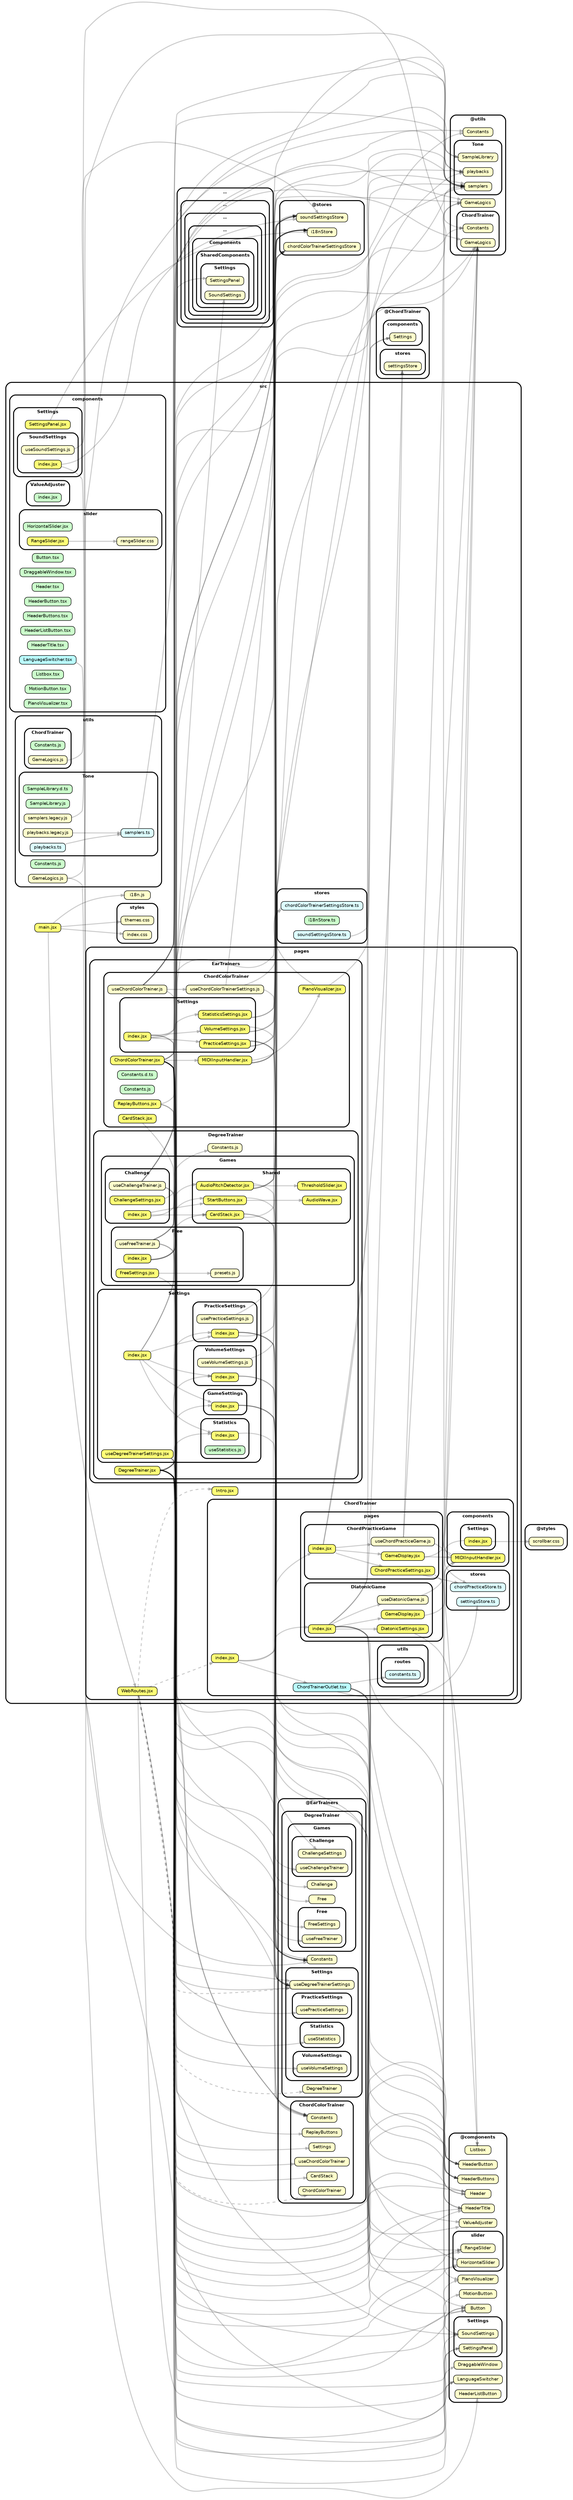 strict digraph "dependency-cruiser output"{
    rankdir="LR" splines="true" overlap="false" nodesep="0.16" ranksep="0.18" fontname="Helvetica-bold" fontsize="9" style="rounded,bold,filled" fillcolor="#ffffff" compound="true"
    node [shape="box" style="rounded, filled" height="0.2" color="black" fillcolor="#ffffcc" fontcolor="black" fontname="Helvetica" fontsize="9"]
    edge [arrowhead="normal" arrowsize="0.6" penwidth="2.0" color="#00000033" fontname="Helvetica" fontsize="9"]

    subgraph "cluster_.." {label=".." subgraph "cluster_../.." {label=".." subgraph "cluster_../../.." {label=".." subgraph "cluster_../../../.." {label=".." subgraph "cluster_../../../../Components" {label="Components" subgraph "cluster_../../../../Components/SharedComponents" {label="SharedComponents" subgraph "cluster_../../../../Components/SharedComponents/Settings" {label="Settings" "../../../../Components/SharedComponents/Settings/SettingsPanel" [label=<SettingsPanel> tooltip="SettingsPanel" ] } } } } } } }
    subgraph "cluster_.." {label=".." subgraph "cluster_../.." {label=".." subgraph "cluster_../../.." {label=".." subgraph "cluster_../../../.." {label=".." subgraph "cluster_../../../../Components" {label="Components" subgraph "cluster_../../../../Components/SharedComponents" {label="SharedComponents" subgraph "cluster_../../../../Components/SharedComponents/Settings" {label="Settings" "../../../../Components/SharedComponents/Settings/SoundSettings" [label=<SoundSettings> tooltip="SoundSettings" ] } } } } } } }
    subgraph "cluster_@ChordTrainer" {label="@ChordTrainer" subgraph "cluster_@ChordTrainer/components" {label="components" "@ChordTrainer/components/Settings" [label=<Settings> tooltip="Settings" ] } }
    subgraph "cluster_@ChordTrainer" {label="@ChordTrainer" subgraph "cluster_@ChordTrainer/stores" {label="stores" "@ChordTrainer/stores/settingsStore" [label=<settingsStore> tooltip="settingsStore" ] } }
    subgraph "cluster_@EarTrainers" {label="@EarTrainers" subgraph "cluster_@EarTrainers/ChordColorTrainer" {label="ChordColorTrainer" "@EarTrainers/ChordColorTrainer/CardStack" [label=<CardStack> tooltip="CardStack" ] } }
    subgraph "cluster_@EarTrainers" {label="@EarTrainers" subgraph "cluster_@EarTrainers/ChordColorTrainer" {label="ChordColorTrainer" "@EarTrainers/ChordColorTrainer/ChordColorTrainer" [label=<ChordColorTrainer> tooltip="ChordColorTrainer" ] } }
    subgraph "cluster_@EarTrainers" {label="@EarTrainers" subgraph "cluster_@EarTrainers/ChordColorTrainer" {label="ChordColorTrainer" "@EarTrainers/ChordColorTrainer/Constants" [label=<Constants> tooltip="Constants" ] } }
    subgraph "cluster_@EarTrainers" {label="@EarTrainers" subgraph "cluster_@EarTrainers/ChordColorTrainer" {label="ChordColorTrainer" "@EarTrainers/ChordColorTrainer/ReplayButtons" [label=<ReplayButtons> tooltip="ReplayButtons" ] } }
    subgraph "cluster_@EarTrainers" {label="@EarTrainers" subgraph "cluster_@EarTrainers/ChordColorTrainer" {label="ChordColorTrainer" "@EarTrainers/ChordColorTrainer/Settings" [label=<Settings> tooltip="Settings" ] } }
    subgraph "cluster_@EarTrainers" {label="@EarTrainers" subgraph "cluster_@EarTrainers/ChordColorTrainer" {label="ChordColorTrainer" "@EarTrainers/ChordColorTrainer/useChordColorTrainer" [label=<useChordColorTrainer> tooltip="useChordColorTrainer" ] } }
    subgraph "cluster_@EarTrainers" {label="@EarTrainers" subgraph "cluster_@EarTrainers/DegreeTrainer" {label="DegreeTrainer" "@EarTrainers/DegreeTrainer/Constants" [label=<Constants> tooltip="Constants" ] } }
    subgraph "cluster_@EarTrainers" {label="@EarTrainers" subgraph "cluster_@EarTrainers/DegreeTrainer" {label="DegreeTrainer" "@EarTrainers/DegreeTrainer/DegreeTrainer" [label=<DegreeTrainer> tooltip="DegreeTrainer" ] } }
    subgraph "cluster_@EarTrainers" {label="@EarTrainers" subgraph "cluster_@EarTrainers/DegreeTrainer" {label="DegreeTrainer" subgraph "cluster_@EarTrainers/DegreeTrainer/Games" {label="Games" "@EarTrainers/DegreeTrainer/Games/Challenge" [label=<Challenge> tooltip="Challenge" ] } } }
    subgraph "cluster_@EarTrainers" {label="@EarTrainers" subgraph "cluster_@EarTrainers/DegreeTrainer" {label="DegreeTrainer" subgraph "cluster_@EarTrainers/DegreeTrainer/Games" {label="Games" subgraph "cluster_@EarTrainers/DegreeTrainer/Games/Challenge" {label="Challenge" "@EarTrainers/DegreeTrainer/Games/Challenge/ChallengeSettings" [label=<ChallengeSettings> tooltip="ChallengeSettings" ] } } } }
    subgraph "cluster_@EarTrainers" {label="@EarTrainers" subgraph "cluster_@EarTrainers/DegreeTrainer" {label="DegreeTrainer" subgraph "cluster_@EarTrainers/DegreeTrainer/Games" {label="Games" subgraph "cluster_@EarTrainers/DegreeTrainer/Games/Challenge" {label="Challenge" "@EarTrainers/DegreeTrainer/Games/Challenge/useChallengeTrainer" [label=<useChallengeTrainer> tooltip="useChallengeTrainer" ] } } } }
    subgraph "cluster_@EarTrainers" {label="@EarTrainers" subgraph "cluster_@EarTrainers/DegreeTrainer" {label="DegreeTrainer" subgraph "cluster_@EarTrainers/DegreeTrainer/Games" {label="Games" "@EarTrainers/DegreeTrainer/Games/Free" [label=<Free> tooltip="Free" ] } } }
    subgraph "cluster_@EarTrainers" {label="@EarTrainers" subgraph "cluster_@EarTrainers/DegreeTrainer" {label="DegreeTrainer" subgraph "cluster_@EarTrainers/DegreeTrainer/Games" {label="Games" subgraph "cluster_@EarTrainers/DegreeTrainer/Games/Free" {label="Free" "@EarTrainers/DegreeTrainer/Games/Free/FreeSettings" [label=<FreeSettings> tooltip="FreeSettings" ] } } } }
    subgraph "cluster_@EarTrainers" {label="@EarTrainers" subgraph "cluster_@EarTrainers/DegreeTrainer" {label="DegreeTrainer" subgraph "cluster_@EarTrainers/DegreeTrainer/Games" {label="Games" subgraph "cluster_@EarTrainers/DegreeTrainer/Games/Free" {label="Free" "@EarTrainers/DegreeTrainer/Games/Free/useFreeTrainer" [label=<useFreeTrainer> tooltip="useFreeTrainer" ] } } } }
    subgraph "cluster_@EarTrainers" {label="@EarTrainers" subgraph "cluster_@EarTrainers/DegreeTrainer" {label="DegreeTrainer" subgraph "cluster_@EarTrainers/DegreeTrainer/Settings" {label="Settings" subgraph "cluster_@EarTrainers/DegreeTrainer/Settings/PracticeSettings" {label="PracticeSettings" "@EarTrainers/DegreeTrainer/Settings/PracticeSettings/usePracticeSettings" [label=<usePracticeSettings> tooltip="usePracticeSettings" ] } } } }
    subgraph "cluster_@EarTrainers" {label="@EarTrainers" subgraph "cluster_@EarTrainers/DegreeTrainer" {label="DegreeTrainer" subgraph "cluster_@EarTrainers/DegreeTrainer/Settings" {label="Settings" subgraph "cluster_@EarTrainers/DegreeTrainer/Settings/Statistics" {label="Statistics" "@EarTrainers/DegreeTrainer/Settings/Statistics/useStatistics" [label=<useStatistics> tooltip="useStatistics" ] } } } }
    subgraph "cluster_@EarTrainers" {label="@EarTrainers" subgraph "cluster_@EarTrainers/DegreeTrainer" {label="DegreeTrainer" subgraph "cluster_@EarTrainers/DegreeTrainer/Settings" {label="Settings" subgraph "cluster_@EarTrainers/DegreeTrainer/Settings/VolumeSettings" {label="VolumeSettings" "@EarTrainers/DegreeTrainer/Settings/VolumeSettings/useVolumeSettings" [label=<useVolumeSettings> tooltip="useVolumeSettings" ] } } } }
    subgraph "cluster_@EarTrainers" {label="@EarTrainers" subgraph "cluster_@EarTrainers/DegreeTrainer" {label="DegreeTrainer" subgraph "cluster_@EarTrainers/DegreeTrainer/Settings" {label="Settings" "@EarTrainers/DegreeTrainer/Settings/useDegreeTrainerSettings" [label=<useDegreeTrainerSettings> tooltip="useDegreeTrainerSettings" ] } } }
    subgraph "cluster_@components" {label="@components" "@components/Button" [label=<Button> tooltip="Button" ] }
    subgraph "cluster_@components" {label="@components" "@components/DraggableWindow" [label=<DraggableWindow> tooltip="DraggableWindow" ] }
    subgraph "cluster_@components" {label="@components" "@components/Header" [label=<Header> tooltip="Header" ] }
    subgraph "cluster_@components" {label="@components" "@components/HeaderButton" [label=<HeaderButton> tooltip="HeaderButton" ] }
    subgraph "cluster_@components" {label="@components" "@components/HeaderButtons" [label=<HeaderButtons> tooltip="HeaderButtons" ] }
    subgraph "cluster_@components" {label="@components" "@components/HeaderListButton" [label=<HeaderListButton> tooltip="HeaderListButton" ] }
    subgraph "cluster_@components" {label="@components" "@components/HeaderTitle" [label=<HeaderTitle> tooltip="HeaderTitle" ] }
    subgraph "cluster_@components" {label="@components" "@components/LanguageSwitcher" [label=<LanguageSwitcher> tooltip="LanguageSwitcher" ] }
    subgraph "cluster_@components" {label="@components" "@components/Listbox" [label=<Listbox> tooltip="Listbox" ] }
    subgraph "cluster_@components" {label="@components" "@components/MotionButton" [label=<MotionButton> tooltip="MotionButton" ] }
    subgraph "cluster_@components" {label="@components" "@components/PianoVisualizer" [label=<PianoVisualizer> tooltip="PianoVisualizer" ] }
    subgraph "cluster_@components" {label="@components" subgraph "cluster_@components/Settings" {label="Settings" "@components/Settings/SettingsPanel" [label=<SettingsPanel> tooltip="SettingsPanel" ] } }
    subgraph "cluster_@components" {label="@components" subgraph "cluster_@components/Settings" {label="Settings" "@components/Settings/SoundSettings" [label=<SoundSettings> tooltip="SoundSettings" ] } }
    subgraph "cluster_@components" {label="@components" "@components/ValueAdjuster" [label=<ValueAdjuster> tooltip="ValueAdjuster" ] }
    subgraph "cluster_@components" {label="@components" subgraph "cluster_@components/slider" {label="slider" "@components/slider/HorizontalSlider" [label=<HorizontalSlider> tooltip="HorizontalSlider" ] } }
    subgraph "cluster_@components" {label="@components" subgraph "cluster_@components/slider" {label="slider" "@components/slider/RangeSlider" [label=<RangeSlider> tooltip="RangeSlider" ] } }
    subgraph "cluster_@stores" {label="@stores" "@stores/chordColorTrainerSettingsStore" [label=<chordColorTrainerSettingsStore> tooltip="chordColorTrainerSettingsStore" ] }
    subgraph "cluster_@stores" {label="@stores" "@stores/i18nStore" [label=<i18nStore> tooltip="i18nStore" ] }
    subgraph "cluster_@stores" {label="@stores" "@stores/soundSettingsStore" [label=<soundSettingsStore> tooltip="soundSettingsStore" ] }
    subgraph "cluster_@styles" {label="@styles" "@styles/scrollbar.css" [label=<scrollbar.css> tooltip="scrollbar.css" ] }
    subgraph "cluster_@utils" {label="@utils" subgraph "cluster_@utils/ChordTrainer" {label="ChordTrainer" "@utils/ChordTrainer/Constants" [label=<Constants> tooltip="Constants" ] } }
    subgraph "cluster_@utils" {label="@utils" subgraph "cluster_@utils/ChordTrainer" {label="ChordTrainer" "@utils/ChordTrainer/GameLogics" [label=<GameLogics> tooltip="GameLogics" ] } }
    subgraph "cluster_@utils" {label="@utils" "@utils/Constants" [label=<Constants> tooltip="Constants" ] }
    subgraph "cluster_@utils" {label="@utils" "@utils/GameLogics" [label=<GameLogics> tooltip="GameLogics" ] }
    subgraph "cluster_@utils" {label="@utils" subgraph "cluster_@utils/Tone" {label="Tone" "@utils/Tone/SampleLibrary" [label=<SampleLibrary> tooltip="SampleLibrary" ] } }
    subgraph "cluster_@utils" {label="@utils" subgraph "cluster_@utils/Tone" {label="Tone" "@utils/Tone/playbacks" [label=<playbacks> tooltip="playbacks" ] } }
    subgraph "cluster_@utils" {label="@utils" subgraph "cluster_@utils/Tone" {label="Tone" "@utils/Tone/samplers" [label=<samplers> tooltip="samplers" ] } }
    subgraph "cluster_src" {label="src" subgraph "cluster_src/components" {label="components" "src/components/Button.tsx" [label=<Button.tsx> tooltip="Button.tsx" URL="src/components/Button.tsx" fillcolor="#ccffcc"] } }
    subgraph "cluster_src" {label="src" subgraph "cluster_src/components" {label="components" "src/components/DraggableWindow.tsx" [label=<DraggableWindow.tsx> tooltip="DraggableWindow.tsx" URL="src/components/DraggableWindow.tsx" fillcolor="#ccffcc"] } }
    subgraph "cluster_src" {label="src" subgraph "cluster_src/components" {label="components" "src/components/Header.tsx" [label=<Header.tsx> tooltip="Header.tsx" URL="src/components/Header.tsx" fillcolor="#ccffcc"] } }
    subgraph "cluster_src" {label="src" subgraph "cluster_src/components" {label="components" "src/components/HeaderButton.tsx" [label=<HeaderButton.tsx> tooltip="HeaderButton.tsx" URL="src/components/HeaderButton.tsx" fillcolor="#ccffcc"] } }
    subgraph "cluster_src" {label="src" subgraph "cluster_src/components" {label="components" "src/components/HeaderButtons.tsx" [label=<HeaderButtons.tsx> tooltip="HeaderButtons.tsx" URL="src/components/HeaderButtons.tsx" fillcolor="#ccffcc"] } }
    subgraph "cluster_src" {label="src" subgraph "cluster_src/components" {label="components" "src/components/HeaderListButton.tsx" [label=<HeaderListButton.tsx> tooltip="HeaderListButton.tsx" URL="src/components/HeaderListButton.tsx" fillcolor="#ccffcc"] } }
    subgraph "cluster_src" {label="src" subgraph "cluster_src/components" {label="components" "src/components/HeaderTitle.tsx" [label=<HeaderTitle.tsx> tooltip="HeaderTitle.tsx" URL="src/components/HeaderTitle.tsx" fillcolor="#ccffcc"] } }
    subgraph "cluster_src" {label="src" subgraph "cluster_src/components" {label="components" "src/components/LanguageSwitcher.tsx" [label=<LanguageSwitcher.tsx> tooltip="LanguageSwitcher.tsx" URL="src/components/LanguageSwitcher.tsx" fillcolor="#bbfeff"] } }
    "src/components/LanguageSwitcher.tsx" -> "@components/HeaderListButton"
    subgraph "cluster_src" {label="src" subgraph "cluster_src/components" {label="components" "src/components/Listbox.tsx" [label=<Listbox.tsx> tooltip="Listbox.tsx" URL="src/components/Listbox.tsx" fillcolor="#ccffcc"] } }
    subgraph "cluster_src" {label="src" subgraph "cluster_src/components" {label="components" "src/components/MotionButton.tsx" [label=<MotionButton.tsx> tooltip="MotionButton.tsx" URL="src/components/MotionButton.tsx" fillcolor="#ccffcc"] } }
    subgraph "cluster_src" {label="src" subgraph "cluster_src/components" {label="components" "src/components/PianoVisualizer.tsx" [label=<PianoVisualizer.tsx> tooltip="PianoVisualizer.tsx" URL="src/components/PianoVisualizer.tsx" fillcolor="#ccffcc"] } }
    subgraph "cluster_src" {label="src" subgraph "cluster_src/components" {label="components" subgraph "cluster_src/components/Settings" {label="Settings" "src/components/Settings/SettingsPanel.jsx" [label=<SettingsPanel.jsx> tooltip="SettingsPanel.jsx" URL="src/components/Settings/SettingsPanel.jsx" fillcolor="#ffff77"] } } }
    "src/components/Settings/SettingsPanel.jsx" -> "@stores/i18nStore"
    subgraph "cluster_src" {label="src" subgraph "cluster_src/components" {label="components" subgraph "cluster_src/components/Settings" {label="Settings" subgraph "cluster_src/components/Settings/SoundSettings" {label="SoundSettings" "src/components/Settings/SoundSettings/index.jsx" [label=<index.jsx> tooltip="index.jsx" URL="src/components/Settings/SoundSettings/index.jsx" fillcolor="#ffff77"] } } } }
    "src/components/Settings/SoundSettings/index.jsx" -> "@components/slider/HorizontalSlider"
    "src/components/Settings/SoundSettings/index.jsx" -> "@stores/soundSettingsStore"
    subgraph "cluster_src" {label="src" subgraph "cluster_src/components" {label="components" subgraph "cluster_src/components/Settings" {label="Settings" subgraph "cluster_src/components/Settings/SoundSettings" {label="SoundSettings" "src/components/Settings/SoundSettings/useSoundSettings.js" [label=<useSoundSettings.js> tooltip="useSoundSettings.js" URL="src/components/Settings/SoundSettings/useSoundSettings.js" ] } } } }
    "src/components/Settings/SoundSettings/useSoundSettings.js" -> "@stores/soundSettingsStore"
    subgraph "cluster_src" {label="src" subgraph "cluster_src/components" {label="components" subgraph "cluster_src/components/ValueAdjuster" {label="ValueAdjuster" "src/components/ValueAdjuster/index.jsx" [label=<index.jsx> tooltip="index.jsx" URL="src/components/ValueAdjuster/index.jsx" fillcolor="#ccffcc"] } } }
    subgraph "cluster_src" {label="src" subgraph "cluster_src/components" {label="components" subgraph "cluster_src/components/slider" {label="slider" "src/components/slider/HorizontalSlider.jsx" [label=<HorizontalSlider.jsx> tooltip="HorizontalSlider.jsx" URL="src/components/slider/HorizontalSlider.jsx" fillcolor="#ccffcc"] } } }
    subgraph "cluster_src" {label="src" subgraph "cluster_src/components" {label="components" subgraph "cluster_src/components/slider" {label="slider" "src/components/slider/RangeSlider.jsx" [label=<RangeSlider.jsx> tooltip="RangeSlider.jsx" URL="src/components/slider/RangeSlider.jsx" fillcolor="#ffff77"] } } }
    "src/components/slider/RangeSlider.jsx" -> "src/components/slider/rangeSlider.css"
    subgraph "cluster_src" {label="src" subgraph "cluster_src/components" {label="components" subgraph "cluster_src/components/slider" {label="slider" "src/components/slider/rangeSlider.css" [label=<rangeSlider.css> tooltip="rangeSlider.css" URL="src/components/slider/rangeSlider.css" ] } } }
    subgraph "cluster_src" {label="src" "src/i18n.js" [label=<i18n.js> tooltip="i18n.js" URL="src/i18n.js" ] }
    subgraph "cluster_src" {label="src" "src/main.jsx" [label=<main.jsx> tooltip="main.jsx" URL="src/main.jsx" fillcolor="#ffff77"] }
    "src/main.jsx" -> "src/i18n.js"
    "src/main.jsx" -> "src/pages/WebRoutes.jsx"
    "src/main.jsx" -> "src/styles/index.css"
    "src/main.jsx" -> "src/styles/themes.css"
    subgraph "cluster_src" {label="src" subgraph "cluster_src/pages" {label="pages" subgraph "cluster_src/pages/ChordTrainer" {label="ChordTrainer" "src/pages/ChordTrainer/ChordTrainerOutlet.tsx" [label=<ChordTrainerOutlet.tsx> tooltip="ChordTrainerOutlet.tsx" URL="src/pages/ChordTrainer/ChordTrainerOutlet.tsx" fillcolor="#bbfeff"] } } }
    "src/pages/ChordTrainer/ChordTrainerOutlet.tsx" -> "src/pages/ChordTrainer/stores/settingsStore.ts"
    "src/pages/ChordTrainer/ChordTrainerOutlet.tsx" -> "src/pages/ChordTrainer/utils/routes/constants.ts"
    "src/pages/ChordTrainer/ChordTrainerOutlet.tsx" -> "@components/Header"
    "src/pages/ChordTrainer/ChordTrainerOutlet.tsx" -> "@components/HeaderButton"
    "src/pages/ChordTrainer/ChordTrainerOutlet.tsx" -> "@components/HeaderButtons"
    "src/pages/ChordTrainer/ChordTrainerOutlet.tsx" -> "@components/HeaderTitle"
    subgraph "cluster_src" {label="src" subgraph "cluster_src/pages" {label="pages" subgraph "cluster_src/pages/ChordTrainer" {label="ChordTrainer" subgraph "cluster_src/pages/ChordTrainer/components" {label="components" "src/pages/ChordTrainer/components/MIDIInputHandler.jsx" [label=<MIDIInputHandler.jsx> tooltip="MIDIInputHandler.jsx" URL="src/pages/ChordTrainer/components/MIDIInputHandler.jsx" fillcolor="#ffff77"] } } } }
    "src/pages/ChordTrainer/components/MIDIInputHandler.jsx" -> "@components/PianoVisualizer"
    "src/pages/ChordTrainer/components/MIDIInputHandler.jsx" -> "@utils/ChordTrainer/GameLogics"
    "src/pages/ChordTrainer/components/MIDIInputHandler.jsx" -> "@utils/Tone/samplers"
    subgraph "cluster_src" {label="src" subgraph "cluster_src/pages" {label="pages" subgraph "cluster_src/pages/ChordTrainer" {label="ChordTrainer" subgraph "cluster_src/pages/ChordTrainer/components" {label="components" subgraph "cluster_src/pages/ChordTrainer/components/Settings" {label="Settings" "src/pages/ChordTrainer/components/Settings/index.jsx" [label=<index.jsx> tooltip="index.jsx" URL="src/pages/ChordTrainer/components/Settings/index.jsx" fillcolor="#ffff77"] } } } } }
    "src/pages/ChordTrainer/components/Settings/index.jsx" -> "@components/Settings/SoundSettings"
    "src/pages/ChordTrainer/components/Settings/index.jsx" -> "@styles/scrollbar.css"
    subgraph "cluster_src" {label="src" subgraph "cluster_src/pages" {label="pages" subgraph "cluster_src/pages/ChordTrainer" {label="ChordTrainer" "src/pages/ChordTrainer/index.jsx" [label=<index.jsx> tooltip="index.jsx" URL="src/pages/ChordTrainer/index.jsx" fillcolor="#ffff77"] } } }
    "src/pages/ChordTrainer/index.jsx" -> "src/pages/ChordTrainer/ChordTrainerOutlet.tsx"
    "src/pages/ChordTrainer/index.jsx" -> "src/pages/ChordTrainer/pages/ChordPracticeGame/index.jsx"
    "src/pages/ChordTrainer/index.jsx" -> "src/pages/ChordTrainer/pages/DiatonicGame/index.jsx"
    subgraph "cluster_src" {label="src" subgraph "cluster_src/pages" {label="pages" subgraph "cluster_src/pages/ChordTrainer" {label="ChordTrainer" subgraph "cluster_src/pages/ChordTrainer/pages" {label="pages" subgraph "cluster_src/pages/ChordTrainer/pages/ChordPracticeGame" {label="ChordPracticeGame" "src/pages/ChordTrainer/pages/ChordPracticeGame/ChordPracticeSettings.jsx" [label=<ChordPracticeSettings.jsx> tooltip="ChordPracticeSettings.jsx" URL="src/pages/ChordTrainer/pages/ChordPracticeGame/ChordPracticeSettings.jsx" fillcolor="#ffff77"] } } } } }
    "src/pages/ChordTrainer/pages/ChordPracticeGame/ChordPracticeSettings.jsx" -> "src/pages/ChordTrainer/stores/chordPracticeStore.ts"
    "src/pages/ChordTrainer/pages/ChordPracticeGame/ChordPracticeSettings.jsx" -> "@components/Listbox"
    subgraph "cluster_src" {label="src" subgraph "cluster_src/pages" {label="pages" subgraph "cluster_src/pages/ChordTrainer" {label="ChordTrainer" subgraph "cluster_src/pages/ChordTrainer/pages" {label="pages" subgraph "cluster_src/pages/ChordTrainer/pages/ChordPracticeGame" {label="ChordPracticeGame" "src/pages/ChordTrainer/pages/ChordPracticeGame/GameDisplay.jsx" [label=<GameDisplay.jsx> tooltip="GameDisplay.jsx" URL="src/pages/ChordTrainer/pages/ChordPracticeGame/GameDisplay.jsx" fillcolor="#ffff77"] } } } } }
    "src/pages/ChordTrainer/pages/ChordPracticeGame/GameDisplay.jsx" -> "src/pages/ChordTrainer/components/MIDIInputHandler.jsx"
    "src/pages/ChordTrainer/pages/ChordPracticeGame/GameDisplay.jsx" -> "@utils/ChordTrainer/GameLogics"
    subgraph "cluster_src" {label="src" subgraph "cluster_src/pages" {label="pages" subgraph "cluster_src/pages/ChordTrainer" {label="ChordTrainer" subgraph "cluster_src/pages/ChordTrainer/pages" {label="pages" subgraph "cluster_src/pages/ChordTrainer/pages/ChordPracticeGame" {label="ChordPracticeGame" "src/pages/ChordTrainer/pages/ChordPracticeGame/index.jsx" [label=<index.jsx> tooltip="index.jsx" URL="src/pages/ChordTrainer/pages/ChordPracticeGame/index.jsx" fillcolor="#ffff77"] } } } } }
    "src/pages/ChordTrainer/pages/ChordPracticeGame/index.jsx" -> "src/pages/ChordTrainer/pages/ChordPracticeGame/ChordPracticeSettings.jsx"
    "src/pages/ChordTrainer/pages/ChordPracticeGame/index.jsx" -> "src/pages/ChordTrainer/pages/ChordPracticeGame/GameDisplay.jsx"
    "src/pages/ChordTrainer/pages/ChordPracticeGame/index.jsx" -> "src/pages/ChordTrainer/pages/ChordPracticeGame/useChordPracticeGame.js"
    "src/pages/ChordTrainer/pages/ChordPracticeGame/index.jsx" -> "@ChordTrainer/components/Settings"
    "src/pages/ChordTrainer/pages/ChordPracticeGame/index.jsx" -> "@ChordTrainer/stores/settingsStore"
    subgraph "cluster_src" {label="src" subgraph "cluster_src/pages" {label="pages" subgraph "cluster_src/pages/ChordTrainer" {label="ChordTrainer" subgraph "cluster_src/pages/ChordTrainer/pages" {label="pages" subgraph "cluster_src/pages/ChordTrainer/pages/ChordPracticeGame" {label="ChordPracticeGame" "src/pages/ChordTrainer/pages/ChordPracticeGame/useChordPracticeGame.js" [label=<useChordPracticeGame.js> tooltip="useChordPracticeGame.js" URL="src/pages/ChordTrainer/pages/ChordPracticeGame/useChordPracticeGame.js" ] } } } } }
    "src/pages/ChordTrainer/pages/ChordPracticeGame/useChordPracticeGame.js" -> "src/pages/ChordTrainer/stores/chordPracticeStore.ts"
    "src/pages/ChordTrainer/pages/ChordPracticeGame/useChordPracticeGame.js" -> "@utils/ChordTrainer/Constants"
    "src/pages/ChordTrainer/pages/ChordPracticeGame/useChordPracticeGame.js" -> "@utils/ChordTrainer/GameLogics"
    subgraph "cluster_src" {label="src" subgraph "cluster_src/pages" {label="pages" subgraph "cluster_src/pages/ChordTrainer" {label="ChordTrainer" subgraph "cluster_src/pages/ChordTrainer/pages" {label="pages" subgraph "cluster_src/pages/ChordTrainer/pages/DiatonicGame" {label="DiatonicGame" "src/pages/ChordTrainer/pages/DiatonicGame/DiatonicSettings.jsx" [label=<DiatonicSettings.jsx> tooltip="DiatonicSettings.jsx" URL="src/pages/ChordTrainer/pages/DiatonicGame/DiatonicSettings.jsx" fillcolor="#ffff77"] } } } } }
    "src/pages/ChordTrainer/pages/DiatonicGame/DiatonicSettings.jsx" -> "@components/Listbox"
    subgraph "cluster_src" {label="src" subgraph "cluster_src/pages" {label="pages" subgraph "cluster_src/pages/ChordTrainer" {label="ChordTrainer" subgraph "cluster_src/pages/ChordTrainer/pages" {label="pages" subgraph "cluster_src/pages/ChordTrainer/pages/DiatonicGame" {label="DiatonicGame" "src/pages/ChordTrainer/pages/DiatonicGame/GameDisplay.jsx" [label=<GameDisplay.jsx> tooltip="GameDisplay.jsx" URL="src/pages/ChordTrainer/pages/DiatonicGame/GameDisplay.jsx" fillcolor="#ffff77"] } } } } }
    "src/pages/ChordTrainer/pages/DiatonicGame/GameDisplay.jsx" -> "src/pages/ChordTrainer/components/MIDIInputHandler.jsx"
    subgraph "cluster_src" {label="src" subgraph "cluster_src/pages" {label="pages" subgraph "cluster_src/pages/ChordTrainer" {label="ChordTrainer" subgraph "cluster_src/pages/ChordTrainer/pages" {label="pages" subgraph "cluster_src/pages/ChordTrainer/pages/DiatonicGame" {label="DiatonicGame" "src/pages/ChordTrainer/pages/DiatonicGame/index.jsx" [label=<index.jsx> tooltip="index.jsx" URL="src/pages/ChordTrainer/pages/DiatonicGame/index.jsx" fillcolor="#ffff77"] } } } } }
    "src/pages/ChordTrainer/pages/DiatonicGame/index.jsx" -> "src/pages/ChordTrainer/pages/DiatonicGame/DiatonicSettings.jsx"
    "src/pages/ChordTrainer/pages/DiatonicGame/index.jsx" -> "src/pages/ChordTrainer/pages/DiatonicGame/GameDisplay.jsx"
    "src/pages/ChordTrainer/pages/DiatonicGame/index.jsx" -> "src/pages/ChordTrainer/pages/DiatonicGame/useDiatonicGame.js"
    "src/pages/ChordTrainer/pages/DiatonicGame/index.jsx" -> "@ChordTrainer/components/Settings"
    "src/pages/ChordTrainer/pages/DiatonicGame/index.jsx" -> "@ChordTrainer/stores/settingsStore"
    "src/pages/ChordTrainer/pages/DiatonicGame/index.jsx" -> "@components/Header"
    "src/pages/ChordTrainer/pages/DiatonicGame/index.jsx" -> "@components/HeaderButton"
    "src/pages/ChordTrainer/pages/DiatonicGame/index.jsx" -> "@components/HeaderButtons"
    "src/pages/ChordTrainer/pages/DiatonicGame/index.jsx" -> "@components/HeaderTitle"
    subgraph "cluster_src" {label="src" subgraph "cluster_src/pages" {label="pages" subgraph "cluster_src/pages/ChordTrainer" {label="ChordTrainer" subgraph "cluster_src/pages/ChordTrainer/pages" {label="pages" subgraph "cluster_src/pages/ChordTrainer/pages/DiatonicGame" {label="DiatonicGame" "src/pages/ChordTrainer/pages/DiatonicGame/useDiatonicGame.js" [label=<useDiatonicGame.js> tooltip="useDiatonicGame.js" URL="src/pages/ChordTrainer/pages/DiatonicGame/useDiatonicGame.js" ] } } } } }
    "src/pages/ChordTrainer/pages/DiatonicGame/useDiatonicGame.js" -> "@utils/ChordTrainer/GameLogics"
    subgraph "cluster_src" {label="src" subgraph "cluster_src/pages" {label="pages" subgraph "cluster_src/pages/ChordTrainer" {label="ChordTrainer" subgraph "cluster_src/pages/ChordTrainer/stores" {label="stores" "src/pages/ChordTrainer/stores/chordPracticeStore.ts" [label=<chordPracticeStore.ts> tooltip="chordPracticeStore.ts" URL="src/pages/ChordTrainer/stores/chordPracticeStore.ts" fillcolor="#ddfeff"] } } } }
    subgraph "cluster_src" {label="src" subgraph "cluster_src/pages" {label="pages" subgraph "cluster_src/pages/ChordTrainer" {label="ChordTrainer" subgraph "cluster_src/pages/ChordTrainer/stores" {label="stores" "src/pages/ChordTrainer/stores/settingsStore.ts" [label=<settingsStore.ts> tooltip="settingsStore.ts" URL="src/pages/ChordTrainer/stores/settingsStore.ts" fillcolor="#ddfeff"] } } } }
    subgraph "cluster_src" {label="src" subgraph "cluster_src/pages" {label="pages" subgraph "cluster_src/pages/ChordTrainer" {label="ChordTrainer" subgraph "cluster_src/pages/ChordTrainer/utils" {label="utils" subgraph "cluster_src/pages/ChordTrainer/utils/routes" {label="routes" "src/pages/ChordTrainer/utils/routes/constants.ts" [label=<constants.ts> tooltip="constants.ts" URL="src/pages/ChordTrainer/utils/routes/constants.ts" fillcolor="#ddfeff"] } } } } }
    subgraph "cluster_src" {label="src" subgraph "cluster_src/pages" {label="pages" subgraph "cluster_src/pages/EarTrainers" {label="EarTrainers" subgraph "cluster_src/pages/EarTrainers/ChordColorTrainer" {label="ChordColorTrainer" "src/pages/EarTrainers/ChordColorTrainer/CardStack.jsx" [label=<CardStack.jsx> tooltip="CardStack.jsx" URL="src/pages/EarTrainers/ChordColorTrainer/CardStack.jsx" fillcolor="#ffff77"] } } } }
    "src/pages/EarTrainers/ChordColorTrainer/CardStack.jsx" -> "@components/Button"
    subgraph "cluster_src" {label="src" subgraph "cluster_src/pages" {label="pages" subgraph "cluster_src/pages/EarTrainers" {label="EarTrainers" subgraph "cluster_src/pages/EarTrainers/ChordColorTrainer" {label="ChordColorTrainer" "src/pages/EarTrainers/ChordColorTrainer/ChordColorTrainer.jsx" [label=<ChordColorTrainer.jsx> tooltip="ChordColorTrainer.jsx" URL="src/pages/EarTrainers/ChordColorTrainer/ChordColorTrainer.jsx" fillcolor="#ffff77"] } } } }
    "src/pages/EarTrainers/ChordColorTrainer/ChordColorTrainer.jsx" -> "src/pages/EarTrainers/ChordColorTrainer/MIDIInputHandler.jsx"
    "src/pages/EarTrainers/ChordColorTrainer/ChordColorTrainer.jsx" -> "@components/DraggableWindow"
    "src/pages/EarTrainers/ChordColorTrainer/ChordColorTrainer.jsx" -> "@components/Header"
    "src/pages/EarTrainers/ChordColorTrainer/ChordColorTrainer.jsx" -> "@components/HeaderButton"
    "src/pages/EarTrainers/ChordColorTrainer/ChordColorTrainer.jsx" -> "@components/HeaderButtons"
    "src/pages/EarTrainers/ChordColorTrainer/ChordColorTrainer.jsx" -> "@components/HeaderTitle"
    "src/pages/EarTrainers/ChordColorTrainer/ChordColorTrainer.jsx" -> "@components/LanguageSwitcher"
    "src/pages/EarTrainers/ChordColorTrainer/ChordColorTrainer.jsx" -> "@components/PianoVisualizer"
    "src/pages/EarTrainers/ChordColorTrainer/ChordColorTrainer.jsx" -> "@EarTrainers/ChordColorTrainer/CardStack"
    "src/pages/EarTrainers/ChordColorTrainer/ChordColorTrainer.jsx" -> "@EarTrainers/ChordColorTrainer/Constants"
    "src/pages/EarTrainers/ChordColorTrainer/ChordColorTrainer.jsx" -> "@EarTrainers/ChordColorTrainer/ReplayButtons"
    "src/pages/EarTrainers/ChordColorTrainer/ChordColorTrainer.jsx" -> "@EarTrainers/ChordColorTrainer/Settings"
    "src/pages/EarTrainers/ChordColorTrainer/ChordColorTrainer.jsx" -> "@EarTrainers/ChordColorTrainer/useChordColorTrainer"
    "src/pages/EarTrainers/ChordColorTrainer/ChordColorTrainer.jsx" -> "@stores/chordColorTrainerSettingsStore"
    "src/pages/EarTrainers/ChordColorTrainer/ChordColorTrainer.jsx" -> "@stores/i18nStore"
    "src/pages/EarTrainers/ChordColorTrainer/ChordColorTrainer.jsx" -> "@stores/soundSettingsStore"
    subgraph "cluster_src" {label="src" subgraph "cluster_src/pages" {label="pages" subgraph "cluster_src/pages/EarTrainers" {label="EarTrainers" subgraph "cluster_src/pages/EarTrainers/ChordColorTrainer" {label="ChordColorTrainer" "src/pages/EarTrainers/ChordColorTrainer/Constants.d.ts" [label=<Constants.d.ts> tooltip="Constants.d.ts" URL="src/pages/EarTrainers/ChordColorTrainer/Constants.d.ts" fillcolor="#ccffcc"] } } } }
    subgraph "cluster_src" {label="src" subgraph "cluster_src/pages" {label="pages" subgraph "cluster_src/pages/EarTrainers" {label="EarTrainers" subgraph "cluster_src/pages/EarTrainers/ChordColorTrainer" {label="ChordColorTrainer" "src/pages/EarTrainers/ChordColorTrainer/Constants.js" [label=<Constants.js> tooltip="Constants.js" URL="src/pages/EarTrainers/ChordColorTrainer/Constants.js" fillcolor="#ccffcc"] } } } }
    subgraph "cluster_src" {label="src" subgraph "cluster_src/pages" {label="pages" subgraph "cluster_src/pages/EarTrainers" {label="EarTrainers" subgraph "cluster_src/pages/EarTrainers/ChordColorTrainer" {label="ChordColorTrainer" "src/pages/EarTrainers/ChordColorTrainer/MIDIInputHandler.jsx" [label=<MIDIInputHandler.jsx> tooltip="MIDIInputHandler.jsx" URL="src/pages/EarTrainers/ChordColorTrainer/MIDIInputHandler.jsx" fillcolor="#ffff77"] } } } }
    "src/pages/EarTrainers/ChordColorTrainer/MIDIInputHandler.jsx" -> "src/pages/EarTrainers/ChordColorTrainer/PianoVisualizer.jsx"
    "src/pages/EarTrainers/ChordColorTrainer/MIDIInputHandler.jsx" -> "@stores/soundSettingsStore"
    "src/pages/EarTrainers/ChordColorTrainer/MIDIInputHandler.jsx" -> "@utils/ChordTrainer/GameLogics"
    "src/pages/EarTrainers/ChordColorTrainer/MIDIInputHandler.jsx" -> "@utils/Tone/samplers"
    subgraph "cluster_src" {label="src" subgraph "cluster_src/pages" {label="pages" subgraph "cluster_src/pages/EarTrainers" {label="EarTrainers" subgraph "cluster_src/pages/EarTrainers/ChordColorTrainer" {label="ChordColorTrainer" "src/pages/EarTrainers/ChordColorTrainer/PianoVisualizer.jsx" [label=<PianoVisualizer.jsx> tooltip="PianoVisualizer.jsx" URL="src/pages/EarTrainers/ChordColorTrainer/PianoVisualizer.jsx" fillcolor="#ffff77"] } } } }
    "src/pages/EarTrainers/ChordColorTrainer/PianoVisualizer.jsx" -> "@stores/soundSettingsStore"
    "src/pages/EarTrainers/ChordColorTrainer/PianoVisualizer.jsx" -> "@utils/Tone/playbacks"
    subgraph "cluster_src" {label="src" subgraph "cluster_src/pages" {label="pages" subgraph "cluster_src/pages/EarTrainers" {label="EarTrainers" subgraph "cluster_src/pages/EarTrainers/ChordColorTrainer" {label="ChordColorTrainer" "src/pages/EarTrainers/ChordColorTrainer/ReplayButtons.jsx" [label=<ReplayButtons.jsx> tooltip="ReplayButtons.jsx" URL="src/pages/EarTrainers/ChordColorTrainer/ReplayButtons.jsx" fillcolor="#ffff77"] } } } }
    "src/pages/EarTrainers/ChordColorTrainer/ReplayButtons.jsx" -> "@components/Button"
    "src/pages/EarTrainers/ChordColorTrainer/ReplayButtons.jsx" -> "@components/MotionButton"
    "src/pages/EarTrainers/ChordColorTrainer/ReplayButtons.jsx" -> "@stores/i18nStore"
    subgraph "cluster_src" {label="src" subgraph "cluster_src/pages" {label="pages" subgraph "cluster_src/pages/EarTrainers" {label="EarTrainers" subgraph "cluster_src/pages/EarTrainers/ChordColorTrainer" {label="ChordColorTrainer" subgraph "cluster_src/pages/EarTrainers/ChordColorTrainer/Settings" {label="Settings" "src/pages/EarTrainers/ChordColorTrainer/Settings/PracticeSettings.jsx" [label=<PracticeSettings.jsx> tooltip="PracticeSettings.jsx" URL="src/pages/EarTrainers/ChordColorTrainer/Settings/PracticeSettings.jsx" fillcolor="#ffff77"] } } } } }
    "src/pages/EarTrainers/ChordColorTrainer/Settings/PracticeSettings.jsx" -> "@components/slider/RangeSlider"
    "src/pages/EarTrainers/ChordColorTrainer/Settings/PracticeSettings.jsx" -> "@components/ValueAdjuster"
    "src/pages/EarTrainers/ChordColorTrainer/Settings/PracticeSettings.jsx" -> "@EarTrainers/ChordColorTrainer/Constants"
    "src/pages/EarTrainers/ChordColorTrainer/Settings/PracticeSettings.jsx" -> "@stores/chordColorTrainerSettingsStore"
    "src/pages/EarTrainers/ChordColorTrainer/Settings/PracticeSettings.jsx" -> "@stores/i18nStore"
    subgraph "cluster_src" {label="src" subgraph "cluster_src/pages" {label="pages" subgraph "cluster_src/pages/EarTrainers" {label="EarTrainers" subgraph "cluster_src/pages/EarTrainers/ChordColorTrainer" {label="ChordColorTrainer" subgraph "cluster_src/pages/EarTrainers/ChordColorTrainer/Settings" {label="Settings" "src/pages/EarTrainers/ChordColorTrainer/Settings/StatisticsSettings.jsx" [label=<StatisticsSettings.jsx> tooltip="StatisticsSettings.jsx" URL="src/pages/EarTrainers/ChordColorTrainer/Settings/StatisticsSettings.jsx" fillcolor="#ffff77"] } } } } }
    "src/pages/EarTrainers/ChordColorTrainer/Settings/StatisticsSettings.jsx" -> "@stores/chordColorTrainerSettingsStore"
    "src/pages/EarTrainers/ChordColorTrainer/Settings/StatisticsSettings.jsx" -> "@stores/i18nStore"
    subgraph "cluster_src" {label="src" subgraph "cluster_src/pages" {label="pages" subgraph "cluster_src/pages/EarTrainers" {label="EarTrainers" subgraph "cluster_src/pages/EarTrainers/ChordColorTrainer" {label="ChordColorTrainer" subgraph "cluster_src/pages/EarTrainers/ChordColorTrainer/Settings" {label="Settings" "src/pages/EarTrainers/ChordColorTrainer/Settings/VolumeSettings.jsx" [label=<VolumeSettings.jsx> tooltip="VolumeSettings.jsx" URL="src/pages/EarTrainers/ChordColorTrainer/Settings/VolumeSettings.jsx" fillcolor="#ffff77"] } } } } }
    "src/pages/EarTrainers/ChordColorTrainer/Settings/VolumeSettings.jsx" -> "@components/slider/HorizontalSlider"
    "src/pages/EarTrainers/ChordColorTrainer/Settings/VolumeSettings.jsx" -> "@stores/chordColorTrainerSettingsStore"
    "src/pages/EarTrainers/ChordColorTrainer/Settings/VolumeSettings.jsx" -> "@stores/i18nStore"
    subgraph "cluster_src" {label="src" subgraph "cluster_src/pages" {label="pages" subgraph "cluster_src/pages/EarTrainers" {label="EarTrainers" subgraph "cluster_src/pages/EarTrainers/ChordColorTrainer" {label="ChordColorTrainer" subgraph "cluster_src/pages/EarTrainers/ChordColorTrainer/Settings" {label="Settings" "src/pages/EarTrainers/ChordColorTrainer/Settings/index.jsx" [label=<index.jsx> tooltip="index.jsx" URL="src/pages/EarTrainers/ChordColorTrainer/Settings/index.jsx" fillcolor="#ffff77"] } } } } }
    "src/pages/EarTrainers/ChordColorTrainer/Settings/index.jsx" -> "src/pages/EarTrainers/ChordColorTrainer/Settings/PracticeSettings.jsx"
    "src/pages/EarTrainers/ChordColorTrainer/Settings/index.jsx" -> "src/pages/EarTrainers/ChordColorTrainer/Settings/StatisticsSettings.jsx"
    "src/pages/EarTrainers/ChordColorTrainer/Settings/index.jsx" -> "src/pages/EarTrainers/ChordColorTrainer/Settings/VolumeSettings.jsx"
    "src/pages/EarTrainers/ChordColorTrainer/Settings/index.jsx" -> "@components/Settings/SettingsPanel"
    "src/pages/EarTrainers/ChordColorTrainer/Settings/index.jsx" -> "@components/Settings/SoundSettings"
    "src/pages/EarTrainers/ChordColorTrainer/Settings/index.jsx" -> "@stores/i18nStore"
    subgraph "cluster_src" {label="src" subgraph "cluster_src/pages" {label="pages" subgraph "cluster_src/pages/EarTrainers" {label="EarTrainers" subgraph "cluster_src/pages/EarTrainers/ChordColorTrainer" {label="ChordColorTrainer" "src/pages/EarTrainers/ChordColorTrainer/useChordColorTrainer.js" [label=<useChordColorTrainer.js> tooltip="useChordColorTrainer.js" URL="src/pages/EarTrainers/ChordColorTrainer/useChordColorTrainer.js" ] } } } }
    "src/pages/EarTrainers/ChordColorTrainer/useChordColorTrainer.js" -> "src/pages/EarTrainers/ChordColorTrainer/useChordColorTrainerSettings.js"
    "src/pages/EarTrainers/ChordColorTrainer/useChordColorTrainer.js" -> "@EarTrainers/ChordColorTrainer/Constants"
    "src/pages/EarTrainers/ChordColorTrainer/useChordColorTrainer.js" -> "@utils/ChordTrainer/GameLogics"
    "src/pages/EarTrainers/ChordColorTrainer/useChordColorTrainer.js" -> "@utils/Constants"
    "src/pages/EarTrainers/ChordColorTrainer/useChordColorTrainer.js" -> "@utils/Tone/playbacks"
    "src/pages/EarTrainers/ChordColorTrainer/useChordColorTrainer.js" -> "@utils/Tone/samplers"
    subgraph "cluster_src" {label="src" subgraph "cluster_src/pages" {label="pages" subgraph "cluster_src/pages/EarTrainers" {label="EarTrainers" subgraph "cluster_src/pages/EarTrainers/ChordColorTrainer" {label="ChordColorTrainer" "src/pages/EarTrainers/ChordColorTrainer/useChordColorTrainerSettings.js" [label=<useChordColorTrainerSettings.js> tooltip="useChordColorTrainerSettings.js" URL="src/pages/EarTrainers/ChordColorTrainer/useChordColorTrainerSettings.js" ] } } } }
    "src/pages/EarTrainers/ChordColorTrainer/useChordColorTrainerSettings.js" -> "src/stores/chordColorTrainerSettingsStore.ts"
    "src/pages/EarTrainers/ChordColorTrainer/useChordColorTrainerSettings.js" -> "@EarTrainers/ChordColorTrainer/Constants"
    "src/pages/EarTrainers/ChordColorTrainer/useChordColorTrainerSettings.js" -> "@stores/soundSettingsStore"
    subgraph "cluster_src" {label="src" subgraph "cluster_src/pages" {label="pages" subgraph "cluster_src/pages/EarTrainers" {label="EarTrainers" subgraph "cluster_src/pages/EarTrainers/DegreeTrainer" {label="DegreeTrainer" "src/pages/EarTrainers/DegreeTrainer/Constants.js" [label=<Constants.js> tooltip="Constants.js" URL="src/pages/EarTrainers/DegreeTrainer/Constants.js" ] } } } }
    subgraph "cluster_src" {label="src" subgraph "cluster_src/pages" {label="pages" subgraph "cluster_src/pages/EarTrainers" {label="EarTrainers" subgraph "cluster_src/pages/EarTrainers/DegreeTrainer" {label="DegreeTrainer" "src/pages/EarTrainers/DegreeTrainer/DegreeTrainer.jsx" [label=<DegreeTrainer.jsx> tooltip="DegreeTrainer.jsx" URL="src/pages/EarTrainers/DegreeTrainer/DegreeTrainer.jsx" fillcolor="#ffff77"] } } } }
    "src/pages/EarTrainers/DegreeTrainer/DegreeTrainer.jsx" -> "src/pages/EarTrainers/DegreeTrainer/Settings/GameSettings/index.jsx"
    "src/pages/EarTrainers/DegreeTrainer/DegreeTrainer.jsx" -> "src/pages/EarTrainers/DegreeTrainer/Settings/PracticeSettings/index.jsx"
    "src/pages/EarTrainers/DegreeTrainer/DegreeTrainer.jsx" -> "src/pages/EarTrainers/DegreeTrainer/Settings/Statistics/index.jsx"
    "src/pages/EarTrainers/DegreeTrainer/DegreeTrainer.jsx" -> "src/pages/EarTrainers/DegreeTrainer/Settings/VolumeSettings/index.jsx"
    "src/pages/EarTrainers/DegreeTrainer/DegreeTrainer.jsx" -> "@components/Header"
    "src/pages/EarTrainers/DegreeTrainer/DegreeTrainer.jsx" -> "@components/HeaderButton"
    "src/pages/EarTrainers/DegreeTrainer/DegreeTrainer.jsx" -> "@components/HeaderButtons"
    "src/pages/EarTrainers/DegreeTrainer/DegreeTrainer.jsx" -> "@components/HeaderTitle"
    "src/pages/EarTrainers/DegreeTrainer/DegreeTrainer.jsx" -> "@components/LanguageSwitcher"
    "src/pages/EarTrainers/DegreeTrainer/DegreeTrainer.jsx" -> "@components/Settings/SettingsPanel"
    "src/pages/EarTrainers/DegreeTrainer/DegreeTrainer.jsx" -> "@components/Settings/SoundSettings"
    "src/pages/EarTrainers/DegreeTrainer/DegreeTrainer.jsx" -> "@EarTrainers/DegreeTrainer/Constants"
    "src/pages/EarTrainers/DegreeTrainer/DegreeTrainer.jsx" -> "@EarTrainers/DegreeTrainer/Games/Challenge"
    "src/pages/EarTrainers/DegreeTrainer/DegreeTrainer.jsx" -> "@EarTrainers/DegreeTrainer/Games/Challenge/useChallengeTrainer"
    "src/pages/EarTrainers/DegreeTrainer/DegreeTrainer.jsx" -> "@EarTrainers/DegreeTrainer/Games/Free"
    "src/pages/EarTrainers/DegreeTrainer/DegreeTrainer.jsx" -> "@EarTrainers/DegreeTrainer/Games/Free/useFreeTrainer"
    "src/pages/EarTrainers/DegreeTrainer/DegreeTrainer.jsx" -> "@EarTrainers/DegreeTrainer/Settings/useDegreeTrainerSettings"
    "src/pages/EarTrainers/DegreeTrainer/DegreeTrainer.jsx" -> "@stores/i18nStore"
    subgraph "cluster_src" {label="src" subgraph "cluster_src/pages" {label="pages" subgraph "cluster_src/pages/EarTrainers" {label="EarTrainers" subgraph "cluster_src/pages/EarTrainers/DegreeTrainer" {label="DegreeTrainer" subgraph "cluster_src/pages/EarTrainers/DegreeTrainer/Games" {label="Games" subgraph "cluster_src/pages/EarTrainers/DegreeTrainer/Games/Challenge" {label="Challenge" "src/pages/EarTrainers/DegreeTrainer/Games/Challenge/ChallengeSettings.jsx" [label=<ChallengeSettings.jsx> tooltip="ChallengeSettings.jsx" URL="src/pages/EarTrainers/DegreeTrainer/Games/Challenge/ChallengeSettings.jsx" fillcolor="#ffff77"] } } } } } }
    "src/pages/EarTrainers/DegreeTrainer/Games/Challenge/ChallengeSettings.jsx" -> "src/pages/EarTrainers/DegreeTrainer/Constants.js"
    subgraph "cluster_src" {label="src" subgraph "cluster_src/pages" {label="pages" subgraph "cluster_src/pages/EarTrainers" {label="EarTrainers" subgraph "cluster_src/pages/EarTrainers/DegreeTrainer" {label="DegreeTrainer" subgraph "cluster_src/pages/EarTrainers/DegreeTrainer/Games" {label="Games" subgraph "cluster_src/pages/EarTrainers/DegreeTrainer/Games/Challenge" {label="Challenge" "src/pages/EarTrainers/DegreeTrainer/Games/Challenge/index.jsx" [label=<index.jsx> tooltip="index.jsx" URL="src/pages/EarTrainers/DegreeTrainer/Games/Challenge/index.jsx" fillcolor="#ffff77"] } } } } } }
    "src/pages/EarTrainers/DegreeTrainer/Games/Challenge/index.jsx" -> "src/pages/EarTrainers/DegreeTrainer/Games/Shared/CardStack.jsx"
    "src/pages/EarTrainers/DegreeTrainer/Games/Challenge/index.jsx" -> "src/pages/EarTrainers/DegreeTrainer/Games/Shared/StartButtons.jsx"
    "src/pages/EarTrainers/DegreeTrainer/Games/Challenge/index.jsx" -> "@stores/soundSettingsStore"
    subgraph "cluster_src" {label="src" subgraph "cluster_src/pages" {label="pages" subgraph "cluster_src/pages/EarTrainers" {label="EarTrainers" subgraph "cluster_src/pages/EarTrainers/DegreeTrainer" {label="DegreeTrainer" subgraph "cluster_src/pages/EarTrainers/DegreeTrainer/Games" {label="Games" subgraph "cluster_src/pages/EarTrainers/DegreeTrainer/Games/Challenge" {label="Challenge" "src/pages/EarTrainers/DegreeTrainer/Games/Challenge/useChallengeTrainer.js" [label=<useChallengeTrainer.js> tooltip="useChallengeTrainer.js" URL="src/pages/EarTrainers/DegreeTrainer/Games/Challenge/useChallengeTrainer.js" ] } } } } } }
    "src/pages/EarTrainers/DegreeTrainer/Games/Challenge/useChallengeTrainer.js" -> "@EarTrainers/DegreeTrainer/Constants"
    "src/pages/EarTrainers/DegreeTrainer/Games/Challenge/useChallengeTrainer.js" -> "@EarTrainers/DegreeTrainer/Settings/useDegreeTrainerSettings"
    "src/pages/EarTrainers/DegreeTrainer/Games/Challenge/useChallengeTrainer.js" -> "@utils/GameLogics"
    "src/pages/EarTrainers/DegreeTrainer/Games/Challenge/useChallengeTrainer.js" -> "@utils/Tone/playbacks"
    "src/pages/EarTrainers/DegreeTrainer/Games/Challenge/useChallengeTrainer.js" -> "@utils/Tone/samplers"
    subgraph "cluster_src" {label="src" subgraph "cluster_src/pages" {label="pages" subgraph "cluster_src/pages/EarTrainers" {label="EarTrainers" subgraph "cluster_src/pages/EarTrainers/DegreeTrainer" {label="DegreeTrainer" subgraph "cluster_src/pages/EarTrainers/DegreeTrainer/Games" {label="Games" subgraph "cluster_src/pages/EarTrainers/DegreeTrainer/Games/Free" {label="Free" "src/pages/EarTrainers/DegreeTrainer/Games/Free/FreeSettings.jsx" [label=<FreeSettings.jsx> tooltip="FreeSettings.jsx" URL="src/pages/EarTrainers/DegreeTrainer/Games/Free/FreeSettings.jsx" fillcolor="#ffff77"] } } } } } }
    "src/pages/EarTrainers/DegreeTrainer/Games/Free/FreeSettings.jsx" -> "src/pages/EarTrainers/DegreeTrainer/Games/Free/presets.js"
    "src/pages/EarTrainers/DegreeTrainer/Games/Free/FreeSettings.jsx" -> "@EarTrainers/DegreeTrainer/Constants"
    subgraph "cluster_src" {label="src" subgraph "cluster_src/pages" {label="pages" subgraph "cluster_src/pages/EarTrainers" {label="EarTrainers" subgraph "cluster_src/pages/EarTrainers/DegreeTrainer" {label="DegreeTrainer" subgraph "cluster_src/pages/EarTrainers/DegreeTrainer/Games" {label="Games" subgraph "cluster_src/pages/EarTrainers/DegreeTrainer/Games/Free" {label="Free" "src/pages/EarTrainers/DegreeTrainer/Games/Free/index.jsx" [label=<index.jsx> tooltip="index.jsx" URL="src/pages/EarTrainers/DegreeTrainer/Games/Free/index.jsx" fillcolor="#ffff77"] } } } } } }
    "src/pages/EarTrainers/DegreeTrainer/Games/Free/index.jsx" -> "src/pages/EarTrainers/DegreeTrainer/Games/Shared/AudioPitchDetector.jsx"
    "src/pages/EarTrainers/DegreeTrainer/Games/Free/index.jsx" -> "src/pages/EarTrainers/DegreeTrainer/Games/Shared/CardStack.jsx"
    "src/pages/EarTrainers/DegreeTrainer/Games/Free/index.jsx" -> "src/pages/EarTrainers/DegreeTrainer/Games/Shared/StartButtons.jsx"
    "src/pages/EarTrainers/DegreeTrainer/Games/Free/index.jsx" -> "@stores/soundSettingsStore"
    subgraph "cluster_src" {label="src" subgraph "cluster_src/pages" {label="pages" subgraph "cluster_src/pages/EarTrainers" {label="EarTrainers" subgraph "cluster_src/pages/EarTrainers/DegreeTrainer" {label="DegreeTrainer" subgraph "cluster_src/pages/EarTrainers/DegreeTrainer/Games" {label="Games" subgraph "cluster_src/pages/EarTrainers/DegreeTrainer/Games/Free" {label="Free" "src/pages/EarTrainers/DegreeTrainer/Games/Free/presets.js" [label=<presets.js> tooltip="presets.js" URL="src/pages/EarTrainers/DegreeTrainer/Games/Free/presets.js" ] } } } } } }
    subgraph "cluster_src" {label="src" subgraph "cluster_src/pages" {label="pages" subgraph "cluster_src/pages/EarTrainers" {label="EarTrainers" subgraph "cluster_src/pages/EarTrainers/DegreeTrainer" {label="DegreeTrainer" subgraph "cluster_src/pages/EarTrainers/DegreeTrainer/Games" {label="Games" subgraph "cluster_src/pages/EarTrainers/DegreeTrainer/Games/Free" {label="Free" "src/pages/EarTrainers/DegreeTrainer/Games/Free/useFreeTrainer.js" [label=<useFreeTrainer.js> tooltip="useFreeTrainer.js" URL="src/pages/EarTrainers/DegreeTrainer/Games/Free/useFreeTrainer.js" ] } } } } } }
    "src/pages/EarTrainers/DegreeTrainer/Games/Free/useFreeTrainer.js" -> "@EarTrainers/DegreeTrainer/Constants"
    "src/pages/EarTrainers/DegreeTrainer/Games/Free/useFreeTrainer.js" -> "@EarTrainers/DegreeTrainer/Settings/useDegreeTrainerSettings"
    "src/pages/EarTrainers/DegreeTrainer/Games/Free/useFreeTrainer.js" -> "@utils/GameLogics"
    "src/pages/EarTrainers/DegreeTrainer/Games/Free/useFreeTrainer.js" -> "@utils/Tone/playbacks"
    "src/pages/EarTrainers/DegreeTrainer/Games/Free/useFreeTrainer.js" -> "@utils/Tone/samplers"
    subgraph "cluster_src" {label="src" subgraph "cluster_src/pages" {label="pages" subgraph "cluster_src/pages/EarTrainers" {label="EarTrainers" subgraph "cluster_src/pages/EarTrainers/DegreeTrainer" {label="DegreeTrainer" subgraph "cluster_src/pages/EarTrainers/DegreeTrainer/Games" {label="Games" subgraph "cluster_src/pages/EarTrainers/DegreeTrainer/Games/Shared" {label="Shared" "src/pages/EarTrainers/DegreeTrainer/Games/Shared/AudioPitchDetector.jsx" [label=<AudioPitchDetector.jsx> tooltip="AudioPitchDetector.jsx" URL="src/pages/EarTrainers/DegreeTrainer/Games/Shared/AudioPitchDetector.jsx" fillcolor="#ffff77"] } } } } } }
    "src/pages/EarTrainers/DegreeTrainer/Games/Shared/AudioPitchDetector.jsx" -> "src/pages/EarTrainers/DegreeTrainer/Games/Shared/ThresholdSlider.jsx"
    "src/pages/EarTrainers/DegreeTrainer/Games/Shared/AudioPitchDetector.jsx" -> "@EarTrainers/DegreeTrainer/Constants"
    "src/pages/EarTrainers/DegreeTrainer/Games/Shared/AudioPitchDetector.jsx" -> "@utils/ChordTrainer/GameLogics"
    "src/pages/EarTrainers/DegreeTrainer/Games/Shared/AudioPitchDetector.jsx" -> "@utils/Constants"
    "src/pages/EarTrainers/DegreeTrainer/Games/Shared/AudioPitchDetector.jsx" -> "@utils/GameLogics"
    subgraph "cluster_src" {label="src" subgraph "cluster_src/pages" {label="pages" subgraph "cluster_src/pages/EarTrainers" {label="EarTrainers" subgraph "cluster_src/pages/EarTrainers/DegreeTrainer" {label="DegreeTrainer" subgraph "cluster_src/pages/EarTrainers/DegreeTrainer/Games" {label="Games" subgraph "cluster_src/pages/EarTrainers/DegreeTrainer/Games/Shared" {label="Shared" "src/pages/EarTrainers/DegreeTrainer/Games/Shared/AudioWave.jsx" [label=<AudioWave.jsx> tooltip="AudioWave.jsx" URL="src/pages/EarTrainers/DegreeTrainer/Games/Shared/AudioWave.jsx" fillcolor="#ffff77"] } } } } } }
    subgraph "cluster_src" {label="src" subgraph "cluster_src/pages" {label="pages" subgraph "cluster_src/pages/EarTrainers" {label="EarTrainers" subgraph "cluster_src/pages/EarTrainers/DegreeTrainer" {label="DegreeTrainer" subgraph "cluster_src/pages/EarTrainers/DegreeTrainer/Games" {label="Games" subgraph "cluster_src/pages/EarTrainers/DegreeTrainer/Games/Shared" {label="Shared" "src/pages/EarTrainers/DegreeTrainer/Games/Shared/CardStack.jsx" [label=<CardStack.jsx> tooltip="CardStack.jsx" URL="src/pages/EarTrainers/DegreeTrainer/Games/Shared/CardStack.jsx" fillcolor="#ffff77"] } } } } } }
    "src/pages/EarTrainers/DegreeTrainer/Games/Shared/CardStack.jsx" -> "@components/Button"
    "src/pages/EarTrainers/DegreeTrainer/Games/Shared/CardStack.jsx" -> "@EarTrainers/DegreeTrainer/Constants"
    "src/pages/EarTrainers/DegreeTrainer/Games/Shared/CardStack.jsx" -> "@utils/GameLogics"
    subgraph "cluster_src" {label="src" subgraph "cluster_src/pages" {label="pages" subgraph "cluster_src/pages/EarTrainers" {label="EarTrainers" subgraph "cluster_src/pages/EarTrainers/DegreeTrainer" {label="DegreeTrainer" subgraph "cluster_src/pages/EarTrainers/DegreeTrainer/Games" {label="Games" subgraph "cluster_src/pages/EarTrainers/DegreeTrainer/Games/Shared" {label="Shared" "src/pages/EarTrainers/DegreeTrainer/Games/Shared/StartButtons.jsx" [label=<StartButtons.jsx> tooltip="StartButtons.jsx" URL="src/pages/EarTrainers/DegreeTrainer/Games/Shared/StartButtons.jsx" fillcolor="#ffff77"] } } } } } }
    "src/pages/EarTrainers/DegreeTrainer/Games/Shared/StartButtons.jsx" -> "src/pages/EarTrainers/DegreeTrainer/Games/Shared/AudioWave.jsx"
    "src/pages/EarTrainers/DegreeTrainer/Games/Shared/StartButtons.jsx" -> "@components/Button"
    subgraph "cluster_src" {label="src" subgraph "cluster_src/pages" {label="pages" subgraph "cluster_src/pages/EarTrainers" {label="EarTrainers" subgraph "cluster_src/pages/EarTrainers/DegreeTrainer" {label="DegreeTrainer" subgraph "cluster_src/pages/EarTrainers/DegreeTrainer/Games" {label="Games" subgraph "cluster_src/pages/EarTrainers/DegreeTrainer/Games/Shared" {label="Shared" "src/pages/EarTrainers/DegreeTrainer/Games/Shared/ThresholdSlider.jsx" [label=<ThresholdSlider.jsx> tooltip="ThresholdSlider.jsx" URL="src/pages/EarTrainers/DegreeTrainer/Games/Shared/ThresholdSlider.jsx" fillcolor="#ffff77"] } } } } } }
    subgraph "cluster_src" {label="src" subgraph "cluster_src/pages" {label="pages" subgraph "cluster_src/pages/EarTrainers" {label="EarTrainers" subgraph "cluster_src/pages/EarTrainers/DegreeTrainer" {label="DegreeTrainer" subgraph "cluster_src/pages/EarTrainers/DegreeTrainer/Settings" {label="Settings" subgraph "cluster_src/pages/EarTrainers/DegreeTrainer/Settings/GameSettings" {label="GameSettings" "src/pages/EarTrainers/DegreeTrainer/Settings/GameSettings/index.jsx" [label=<index.jsx> tooltip="index.jsx" URL="src/pages/EarTrainers/DegreeTrainer/Settings/GameSettings/index.jsx" fillcolor="#ffff77"] } } } } } }
    "src/pages/EarTrainers/DegreeTrainer/Settings/GameSettings/index.jsx" -> "@EarTrainers/DegreeTrainer/Games/Challenge/ChallengeSettings"
    "src/pages/EarTrainers/DegreeTrainer/Settings/GameSettings/index.jsx" -> "@EarTrainers/DegreeTrainer/Games/Free/FreeSettings"
    "src/pages/EarTrainers/DegreeTrainer/Settings/GameSettings/index.jsx" -> "@EarTrainers/DegreeTrainer/Settings/useDegreeTrainerSettings"
    subgraph "cluster_src" {label="src" subgraph "cluster_src/pages" {label="pages" subgraph "cluster_src/pages/EarTrainers" {label="EarTrainers" subgraph "cluster_src/pages/EarTrainers/DegreeTrainer" {label="DegreeTrainer" subgraph "cluster_src/pages/EarTrainers/DegreeTrainer/Settings" {label="Settings" subgraph "cluster_src/pages/EarTrainers/DegreeTrainer/Settings/PracticeSettings" {label="PracticeSettings" "src/pages/EarTrainers/DegreeTrainer/Settings/PracticeSettings/index.jsx" [label=<index.jsx> tooltip="index.jsx" URL="src/pages/EarTrainers/DegreeTrainer/Settings/PracticeSettings/index.jsx" fillcolor="#ffff77"] } } } } } }
    "src/pages/EarTrainers/DegreeTrainer/Settings/PracticeSettings/index.jsx" -> "@components/slider/RangeSlider"
    "src/pages/EarTrainers/DegreeTrainer/Settings/PracticeSettings/index.jsx" -> "@components/ValueAdjuster"
    "src/pages/EarTrainers/DegreeTrainer/Settings/PracticeSettings/index.jsx" -> "@EarTrainers/DegreeTrainer/Settings/useDegreeTrainerSettings"
    "src/pages/EarTrainers/DegreeTrainer/Settings/PracticeSettings/index.jsx" -> "@utils/Tone/samplers"
    subgraph "cluster_src" {label="src" subgraph "cluster_src/pages" {label="pages" subgraph "cluster_src/pages/EarTrainers" {label="EarTrainers" subgraph "cluster_src/pages/EarTrainers/DegreeTrainer" {label="DegreeTrainer" subgraph "cluster_src/pages/EarTrainers/DegreeTrainer/Settings" {label="Settings" subgraph "cluster_src/pages/EarTrainers/DegreeTrainer/Settings/PracticeSettings" {label="PracticeSettings" "src/pages/EarTrainers/DegreeTrainer/Settings/PracticeSettings/usePracticeSettings.js" [label=<usePracticeSettings.js> tooltip="usePracticeSettings.js" URL="src/pages/EarTrainers/DegreeTrainer/Settings/PracticeSettings/usePracticeSettings.js" ] } } } } } }
    "src/pages/EarTrainers/DegreeTrainer/Settings/PracticeSettings/usePracticeSettings.js" -> "@utils/Tone/samplers"
    subgraph "cluster_src" {label="src" subgraph "cluster_src/pages" {label="pages" subgraph "cluster_src/pages/EarTrainers" {label="EarTrainers" subgraph "cluster_src/pages/EarTrainers/DegreeTrainer" {label="DegreeTrainer" subgraph "cluster_src/pages/EarTrainers/DegreeTrainer/Settings" {label="Settings" subgraph "cluster_src/pages/EarTrainers/DegreeTrainer/Settings/Statistics" {label="Statistics" "src/pages/EarTrainers/DegreeTrainer/Settings/Statistics/index.jsx" [label=<index.jsx> tooltip="index.jsx" URL="src/pages/EarTrainers/DegreeTrainer/Settings/Statistics/index.jsx" fillcolor="#ffff77"] } } } } } }
    "src/pages/EarTrainers/DegreeTrainer/Settings/Statistics/index.jsx" -> "@EarTrainers/DegreeTrainer/Settings/useDegreeTrainerSettings"
    subgraph "cluster_src" {label="src" subgraph "cluster_src/pages" {label="pages" subgraph "cluster_src/pages/EarTrainers" {label="EarTrainers" subgraph "cluster_src/pages/EarTrainers/DegreeTrainer" {label="DegreeTrainer" subgraph "cluster_src/pages/EarTrainers/DegreeTrainer/Settings" {label="Settings" subgraph "cluster_src/pages/EarTrainers/DegreeTrainer/Settings/Statistics" {label="Statistics" "src/pages/EarTrainers/DegreeTrainer/Settings/Statistics/useStatistics.js" [label=<useStatistics.js> tooltip="useStatistics.js" URL="src/pages/EarTrainers/DegreeTrainer/Settings/Statistics/useStatistics.js" fillcolor="#ccffcc"] } } } } } }
    subgraph "cluster_src" {label="src" subgraph "cluster_src/pages" {label="pages" subgraph "cluster_src/pages/EarTrainers" {label="EarTrainers" subgraph "cluster_src/pages/EarTrainers/DegreeTrainer" {label="DegreeTrainer" subgraph "cluster_src/pages/EarTrainers/DegreeTrainer/Settings" {label="Settings" subgraph "cluster_src/pages/EarTrainers/DegreeTrainer/Settings/VolumeSettings" {label="VolumeSettings" "src/pages/EarTrainers/DegreeTrainer/Settings/VolumeSettings/index.jsx" [label=<index.jsx> tooltip="index.jsx" URL="src/pages/EarTrainers/DegreeTrainer/Settings/VolumeSettings/index.jsx" fillcolor="#ffff77"] } } } } } }
    "src/pages/EarTrainers/DegreeTrainer/Settings/VolumeSettings/index.jsx" -> "@components/slider/HorizontalSlider"
    "src/pages/EarTrainers/DegreeTrainer/Settings/VolumeSettings/index.jsx" -> "@EarTrainers/DegreeTrainer/Settings/useDegreeTrainerSettings"
    subgraph "cluster_src" {label="src" subgraph "cluster_src/pages" {label="pages" subgraph "cluster_src/pages/EarTrainers" {label="EarTrainers" subgraph "cluster_src/pages/EarTrainers/DegreeTrainer" {label="DegreeTrainer" subgraph "cluster_src/pages/EarTrainers/DegreeTrainer/Settings" {label="Settings" subgraph "cluster_src/pages/EarTrainers/DegreeTrainer/Settings/VolumeSettings" {label="VolumeSettings" "src/pages/EarTrainers/DegreeTrainer/Settings/VolumeSettings/useVolumeSettings.js" [label=<useVolumeSettings.js> tooltip="useVolumeSettings.js" URL="src/pages/EarTrainers/DegreeTrainer/Settings/VolumeSettings/useVolumeSettings.js" ] } } } } } }
    "src/pages/EarTrainers/DegreeTrainer/Settings/VolumeSettings/useVolumeSettings.js" -> "@utils/Tone/samplers"
    subgraph "cluster_src" {label="src" subgraph "cluster_src/pages" {label="pages" subgraph "cluster_src/pages/EarTrainers" {label="EarTrainers" subgraph "cluster_src/pages/EarTrainers/DegreeTrainer" {label="DegreeTrainer" subgraph "cluster_src/pages/EarTrainers/DegreeTrainer/Settings" {label="Settings" "src/pages/EarTrainers/DegreeTrainer/Settings/index.jsx" [label=<index.jsx> tooltip="index.jsx" URL="src/pages/EarTrainers/DegreeTrainer/Settings/index.jsx" fillcolor="#ffff77"] } } } } }
    "src/pages/EarTrainers/DegreeTrainer/Settings/index.jsx" -> "../../../../Components/SharedComponents/Settings/SettingsPanel"
    "src/pages/EarTrainers/DegreeTrainer/Settings/index.jsx" -> "../../../../Components/SharedComponents/Settings/SoundSettings"
    "src/pages/EarTrainers/DegreeTrainer/Settings/index.jsx" -> "src/pages/EarTrainers/DegreeTrainer/Settings/GameSettings/index.jsx"
    "src/pages/EarTrainers/DegreeTrainer/Settings/index.jsx" -> "src/pages/EarTrainers/DegreeTrainer/Settings/PracticeSettings/index.jsx"
    "src/pages/EarTrainers/DegreeTrainer/Settings/index.jsx" -> "src/pages/EarTrainers/DegreeTrainer/Settings/Statistics/index.jsx"
    "src/pages/EarTrainers/DegreeTrainer/Settings/index.jsx" -> "src/pages/EarTrainers/DegreeTrainer/Settings/VolumeSettings/index.jsx"
    subgraph "cluster_src" {label="src" subgraph "cluster_src/pages" {label="pages" subgraph "cluster_src/pages/EarTrainers" {label="EarTrainers" subgraph "cluster_src/pages/EarTrainers/DegreeTrainer" {label="DegreeTrainer" subgraph "cluster_src/pages/EarTrainers/DegreeTrainer/Settings" {label="Settings" "src/pages/EarTrainers/DegreeTrainer/Settings/useDegreeTrainerSettings.jsx" [label=<useDegreeTrainerSettings.jsx> tooltip="useDegreeTrainerSettings.jsx" URL="src/pages/EarTrainers/DegreeTrainer/Settings/useDegreeTrainerSettings.jsx" fillcolor="#ffff77"] } } } } }
    "src/pages/EarTrainers/DegreeTrainer/Settings/useDegreeTrainerSettings.jsx" -> "@EarTrainers/DegreeTrainer/Settings/PracticeSettings/usePracticeSettings"
    "src/pages/EarTrainers/DegreeTrainer/Settings/useDegreeTrainerSettings.jsx" -> "@EarTrainers/DegreeTrainer/Settings/Statistics/useStatistics"
    "src/pages/EarTrainers/DegreeTrainer/Settings/useDegreeTrainerSettings.jsx" -> "@EarTrainers/DegreeTrainer/Settings/VolumeSettings/useVolumeSettings"
    subgraph "cluster_src" {label="src" subgraph "cluster_src/pages" {label="pages" "src/pages/Intro.jsx" [label=<Intro.jsx> tooltip="Intro.jsx" URL="src/pages/Intro.jsx" fillcolor="#ffff77"] } }
    subgraph "cluster_src" {label="src" subgraph "cluster_src/pages" {label="pages" "src/pages/WebRoutes.jsx" [label=<WebRoutes.jsx> tooltip="WebRoutes.jsx" URL="src/pages/WebRoutes.jsx" fillcolor="#ffff77"] } }
    "src/pages/WebRoutes.jsx" -> "src/pages/ChordTrainer/index.jsx" [style="dashed"]
    "src/pages/WebRoutes.jsx" -> "src/pages/Intro.jsx" [style="dashed"]
    "src/pages/WebRoutes.jsx" -> "@components/Button"
    "src/pages/WebRoutes.jsx" -> "@components/slider/RangeSlider"
    "src/pages/WebRoutes.jsx" -> "@EarTrainers/ChordColorTrainer/ChordColorTrainer" [style="dashed"]
    "src/pages/WebRoutes.jsx" -> "@EarTrainers/DegreeTrainer/DegreeTrainer" [style="dashed"]
    "src/pages/WebRoutes.jsx" -> "@EarTrainers/DegreeTrainer/Settings/useDegreeTrainerSettings" [style="dashed"]
    subgraph "cluster_src" {label="src" subgraph "cluster_src/stores" {label="stores" "src/stores/chordColorTrainerSettingsStore.ts" [label=<chordColorTrainerSettingsStore.ts> tooltip="chordColorTrainerSettingsStore.ts" URL="src/stores/chordColorTrainerSettingsStore.ts" fillcolor="#ddfeff"] } }
    "src/stores/chordColorTrainerSettingsStore.ts" -> "@EarTrainers/ChordColorTrainer/Constants"
    subgraph "cluster_src" {label="src" subgraph "cluster_src/stores" {label="stores" "src/stores/i18nStore.ts" [label=<i18nStore.ts> tooltip="i18nStore.ts" URL="src/stores/i18nStore.ts" fillcolor="#ccffcc"] } }
    subgraph "cluster_src" {label="src" subgraph "cluster_src/stores" {label="stores" "src/stores/soundSettingsStore.ts" [label=<soundSettingsStore.ts> tooltip="soundSettingsStore.ts" URL="src/stores/soundSettingsStore.ts" fillcolor="#ddfeff"] } }
    "src/stores/soundSettingsStore.ts" -> "@utils/Tone/samplers"
    subgraph "cluster_src" {label="src" subgraph "cluster_src/styles" {label="styles" "src/styles/index.css" [label=<index.css> tooltip="index.css" URL="src/styles/index.css" ] } }
    subgraph "cluster_src" {label="src" subgraph "cluster_src/styles" {label="styles" "src/styles/themes.css" [label=<themes.css> tooltip="themes.css" URL="src/styles/themes.css" ] } }
    subgraph "cluster_src" {label="src" subgraph "cluster_src/utils" {label="utils" subgraph "cluster_src/utils/ChordTrainer" {label="ChordTrainer" "src/utils/ChordTrainer/Constants.js" [label=<Constants.js> tooltip="Constants.js" URL="src/utils/ChordTrainer/Constants.js" fillcolor="#ccffcc"] } } }
    subgraph "cluster_src" {label="src" subgraph "cluster_src/utils" {label="utils" subgraph "cluster_src/utils/ChordTrainer" {label="ChordTrainer" "src/utils/ChordTrainer/GameLogics.js" [label=<GameLogics.js> tooltip="GameLogics.js" URL="src/utils/ChordTrainer/GameLogics.js" ] } } }
    "src/utils/ChordTrainer/GameLogics.js" -> "@utils/ChordTrainer/Constants"
    subgraph "cluster_src" {label="src" subgraph "cluster_src/utils" {label="utils" "src/utils/Constants.js" [label=<Constants.js> tooltip="Constants.js" URL="src/utils/Constants.js" fillcolor="#ccffcc"] } }
    subgraph "cluster_src" {label="src" subgraph "cluster_src/utils" {label="utils" "src/utils/GameLogics.js" [label=<GameLogics.js> tooltip="GameLogics.js" URL="src/utils/GameLogics.js" ] } }
    "src/utils/GameLogics.js" -> "@EarTrainers/DegreeTrainer/Constants"
    "src/utils/GameLogics.js" -> "@utils/Tone/samplers"
    subgraph "cluster_src" {label="src" subgraph "cluster_src/utils" {label="utils" subgraph "cluster_src/utils/Tone" {label="Tone" "src/utils/Tone/SampleLibrary.d.ts" [label=<SampleLibrary.d.ts> tooltip="SampleLibrary.d.ts" URL="src/utils/Tone/SampleLibrary.d.ts" fillcolor="#ccffcc"] } } }
    subgraph "cluster_src" {label="src" subgraph "cluster_src/utils" {label="utils" subgraph "cluster_src/utils/Tone" {label="Tone" "src/utils/Tone/SampleLibrary.js" [label=<SampleLibrary.js> tooltip="SampleLibrary.js" URL="src/utils/Tone/SampleLibrary.js" fillcolor="#ccffcc"] } } }
    subgraph "cluster_src" {label="src" subgraph "cluster_src/utils" {label="utils" subgraph "cluster_src/utils/Tone" {label="Tone" "src/utils/Tone/playbacks.legacy.js" [label=<playbacks.legacy.js> tooltip="playbacks.legacy.js" URL="src/utils/Tone/playbacks.legacy.js" ] } } }
    "src/utils/Tone/playbacks.legacy.js" -> "src/utils/Tone/samplers.ts"
    subgraph "cluster_src" {label="src" subgraph "cluster_src/utils" {label="utils" subgraph "cluster_src/utils/Tone" {label="Tone" "src/utils/Tone/playbacks.ts" [label=<playbacks.ts> tooltip="playbacks.ts" URL="src/utils/Tone/playbacks.ts" fillcolor="#ddfeff"] } } }
    "src/utils/Tone/playbacks.ts" -> "src/utils/Tone/samplers.ts"
    subgraph "cluster_src" {label="src" subgraph "cluster_src/utils" {label="utils" subgraph "cluster_src/utils/Tone" {label="Tone" "src/utils/Tone/samplers.legacy.js" [label=<samplers.legacy.js> tooltip="samplers.legacy.js" URL="src/utils/Tone/samplers.legacy.js" ] } } }
    "src/utils/Tone/samplers.legacy.js" -> "@utils/Tone/SampleLibrary"
    subgraph "cluster_src" {label="src" subgraph "cluster_src/utils" {label="utils" subgraph "cluster_src/utils/Tone" {label="Tone" "src/utils/Tone/samplers.ts" [label=<samplers.ts> tooltip="samplers.ts" URL="src/utils/Tone/samplers.ts" fillcolor="#ddfeff"] } } }
    "src/utils/Tone/samplers.ts" -> "@utils/Tone/SampleLibrary"
}
